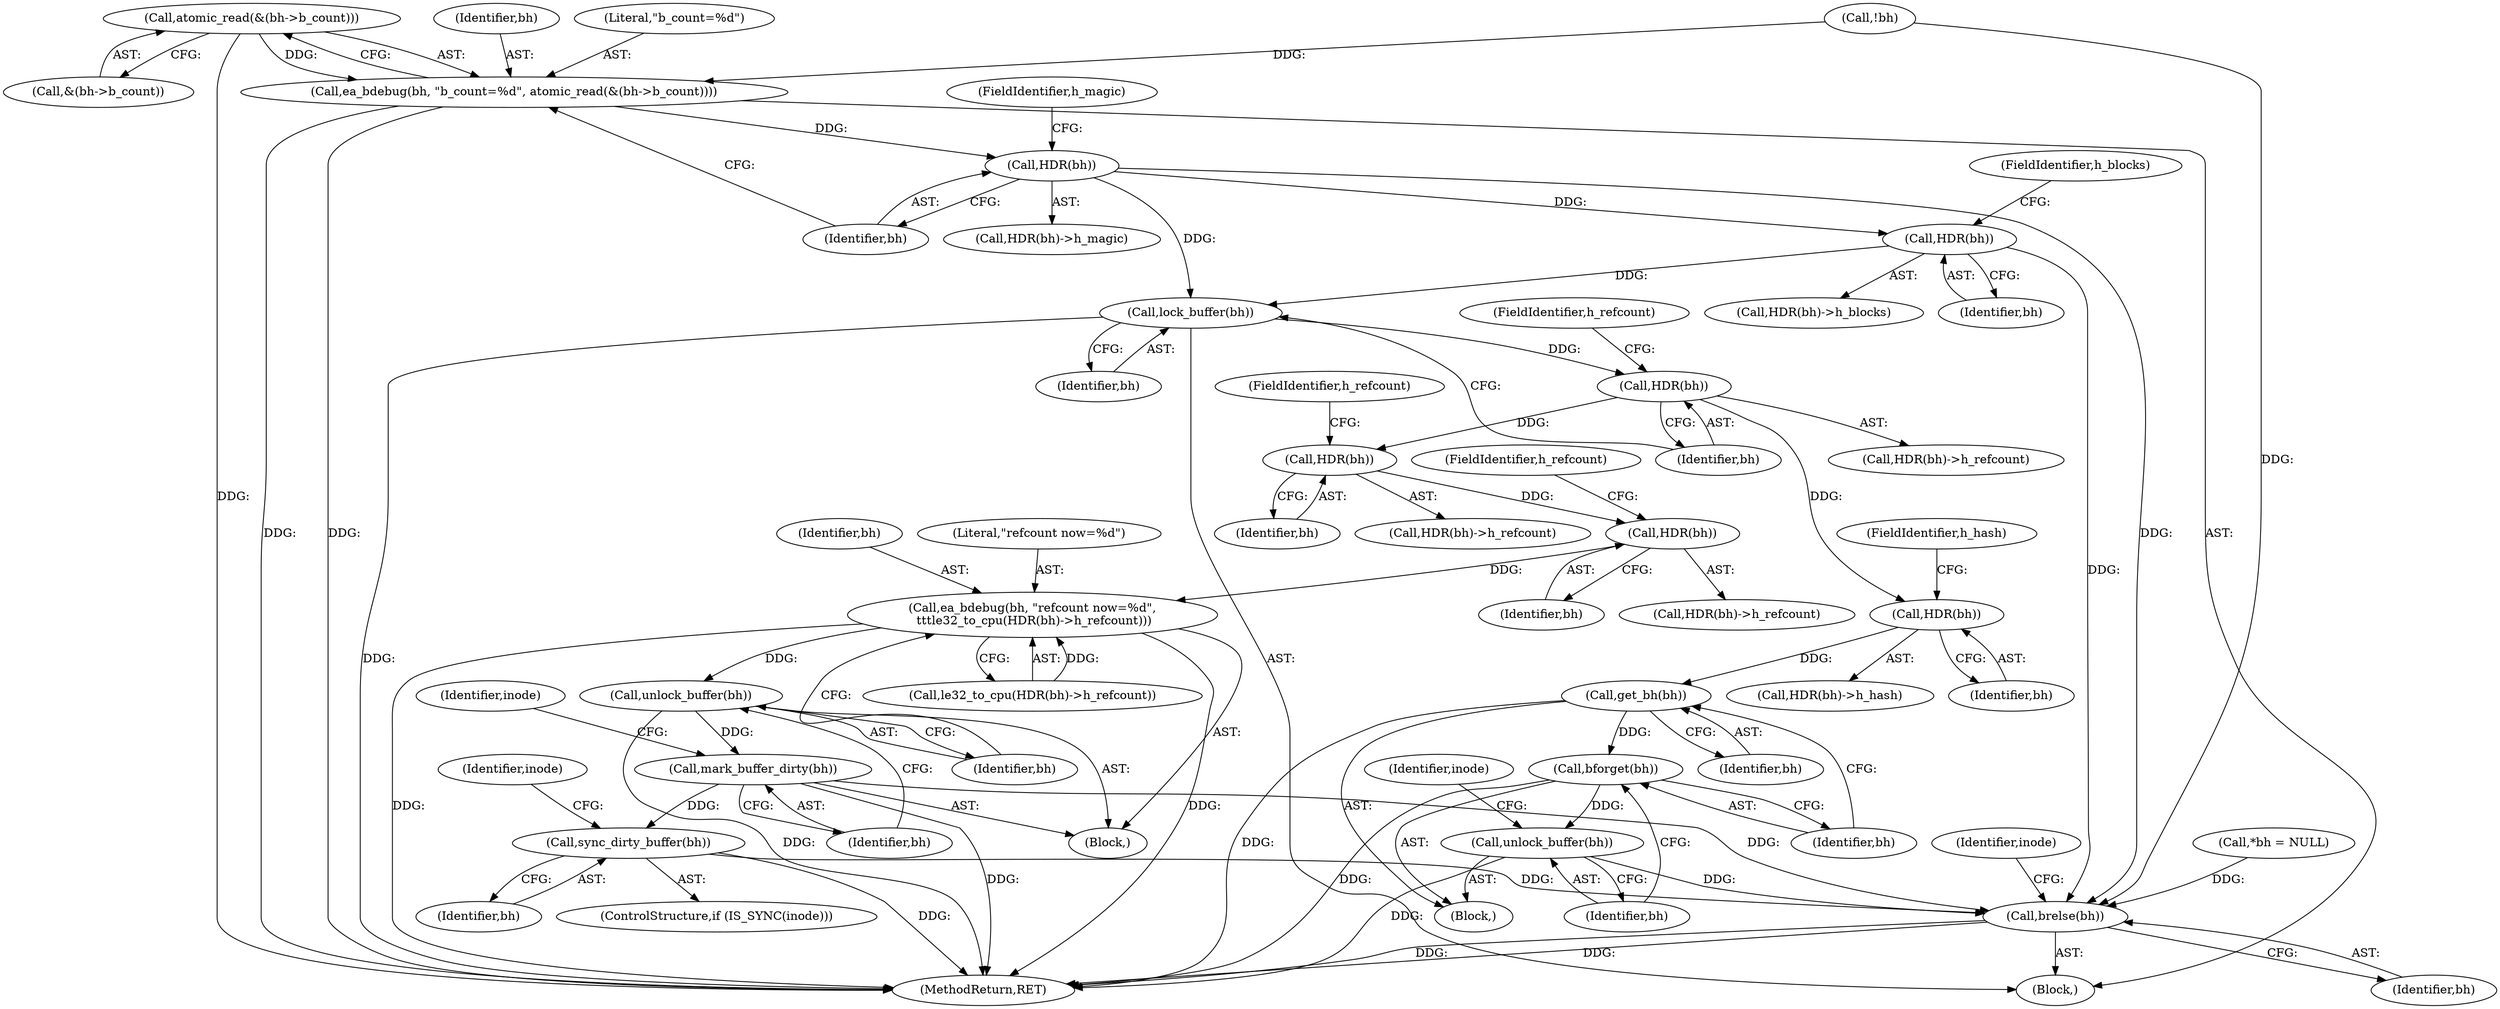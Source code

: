 digraph "0_linux_be0726d33cb8f411945884664924bed3cb8c70ee_6@API" {
"1000152" [label="(Call,atomic_read(&(bh->b_count)))"];
"1000149" [label="(Call,ea_bdebug(bh, \"b_count=%d\", atomic_read(&(bh->b_count))))"];
"1000161" [label="(Call,HDR(bh))"];
"1000168" [label="(Call,HDR(bh))"];
"1000188" [label="(Call,lock_buffer(bh))"];
"1000193" [label="(Call,HDR(bh))"];
"1000204" [label="(Call,HDR(bh))"];
"1000225" [label="(Call,get_bh(bh))"];
"1000227" [label="(Call,bforget(bh))"];
"1000229" [label="(Call,unlock_buffer(bh))"];
"1000268" [label="(Call,brelse(bh))"];
"1000236" [label="(Call,HDR(bh))"];
"1000246" [label="(Call,HDR(bh))"];
"1000241" [label="(Call,ea_bdebug(bh, \"refcount now=%d\",\n \t\t\tle32_to_cpu(HDR(bh)->h_refcount)))"];
"1000249" [label="(Call,unlock_buffer(bh))"];
"1000251" [label="(Call,mark_buffer_dirty(bh))"];
"1000256" [label="(Call,sync_dirty_buffer(bh))"];
"1000227" [label="(Call,bforget(bh))"];
"1000204" [label="(Call,HDR(bh))"];
"1000255" [label="(Identifier,inode)"];
"1000161" [label="(Call,HDR(bh))"];
"1000194" [label="(Identifier,bh)"];
"1000241" [label="(Call,ea_bdebug(bh, \"refcount now=%d\",\n \t\t\tle32_to_cpu(HDR(bh)->h_refcount)))"];
"1000192" [label="(Call,HDR(bh)->h_refcount)"];
"1000226" [label="(Identifier,bh)"];
"1000168" [label="(Call,HDR(bh))"];
"1000150" [label="(Identifier,bh)"];
"1000252" [label="(Identifier,bh)"];
"1000195" [label="(FieldIdentifier,h_refcount)"];
"1000203" [label="(Call,HDR(bh)->h_hash)"];
"1000264" [label="(Identifier,inode)"];
"1000152" [label="(Call,atomic_read(&(bh->b_count)))"];
"1000253" [label="(ControlStructure,if (IS_SYNC(inode)))"];
"1000247" [label="(Identifier,bh)"];
"1000230" [label="(Identifier,bh)"];
"1000257" [label="(Identifier,bh)"];
"1000198" [label="(Block,)"];
"1000251" [label="(Call,mark_buffer_dirty(bh))"];
"1000105" [label="(Call,*bh = NULL)"];
"1000162" [label="(Identifier,bh)"];
"1000269" [label="(Identifier,bh)"];
"1000256" [label="(Call,sync_dirty_buffer(bh))"];
"1000250" [label="(Identifier,bh)"];
"1000229" [label="(Call,unlock_buffer(bh))"];
"1000205" [label="(Identifier,bh)"];
"1000248" [label="(FieldIdentifier,h_refcount)"];
"1000259" [label="(Identifier,inode)"];
"1000236" [label="(Call,HDR(bh))"];
"1000244" [label="(Call,le32_to_cpu(HDR(bh)->h_refcount))"];
"1000189" [label="(Identifier,bh)"];
"1000249" [label="(Call,unlock_buffer(bh))"];
"1000170" [label="(FieldIdentifier,h_blocks)"];
"1000103" [label="(Block,)"];
"1000235" [label="(Call,HDR(bh)->h_refcount)"];
"1000245" [label="(Call,HDR(bh)->h_refcount)"];
"1000242" [label="(Identifier,bh)"];
"1000237" [label="(Identifier,bh)"];
"1000206" [label="(FieldIdentifier,h_hash)"];
"1000228" [label="(Identifier,bh)"];
"1000149" [label="(Call,ea_bdebug(bh, \"b_count=%d\", atomic_read(&(bh->b_count))))"];
"1000153" [label="(Call,&(bh->b_count))"];
"1000163" [label="(FieldIdentifier,h_magic)"];
"1000238" [label="(FieldIdentifier,h_refcount)"];
"1000132" [label="(Call,!bh)"];
"1000232" [label="(Block,)"];
"1000268" [label="(Call,brelse(bh))"];
"1000243" [label="(Literal,\"refcount now=%d\")"];
"1000225" [label="(Call,get_bh(bh))"];
"1000188" [label="(Call,lock_buffer(bh))"];
"1000160" [label="(Call,HDR(bh)->h_magic)"];
"1000246" [label="(Call,HDR(bh))"];
"1000193" [label="(Call,HDR(bh))"];
"1000167" [label="(Call,HDR(bh)->h_blocks)"];
"1000151" [label="(Literal,\"b_count=%d\")"];
"1000276" [label="(MethodReturn,RET)"];
"1000274" [label="(Identifier,inode)"];
"1000169" [label="(Identifier,bh)"];
"1000152" -> "1000149"  [label="AST: "];
"1000152" -> "1000153"  [label="CFG: "];
"1000153" -> "1000152"  [label="AST: "];
"1000149" -> "1000152"  [label="CFG: "];
"1000152" -> "1000276"  [label="DDG: "];
"1000152" -> "1000149"  [label="DDG: "];
"1000149" -> "1000103"  [label="AST: "];
"1000150" -> "1000149"  [label="AST: "];
"1000151" -> "1000149"  [label="AST: "];
"1000162" -> "1000149"  [label="CFG: "];
"1000149" -> "1000276"  [label="DDG: "];
"1000149" -> "1000276"  [label="DDG: "];
"1000132" -> "1000149"  [label="DDG: "];
"1000149" -> "1000161"  [label="DDG: "];
"1000161" -> "1000160"  [label="AST: "];
"1000161" -> "1000162"  [label="CFG: "];
"1000162" -> "1000161"  [label="AST: "];
"1000163" -> "1000161"  [label="CFG: "];
"1000161" -> "1000168"  [label="DDG: "];
"1000161" -> "1000188"  [label="DDG: "];
"1000161" -> "1000268"  [label="DDG: "];
"1000168" -> "1000167"  [label="AST: "];
"1000168" -> "1000169"  [label="CFG: "];
"1000169" -> "1000168"  [label="AST: "];
"1000170" -> "1000168"  [label="CFG: "];
"1000168" -> "1000188"  [label="DDG: "];
"1000168" -> "1000268"  [label="DDG: "];
"1000188" -> "1000103"  [label="AST: "];
"1000188" -> "1000189"  [label="CFG: "];
"1000189" -> "1000188"  [label="AST: "];
"1000194" -> "1000188"  [label="CFG: "];
"1000188" -> "1000276"  [label="DDG: "];
"1000188" -> "1000193"  [label="DDG: "];
"1000193" -> "1000192"  [label="AST: "];
"1000193" -> "1000194"  [label="CFG: "];
"1000194" -> "1000193"  [label="AST: "];
"1000195" -> "1000193"  [label="CFG: "];
"1000193" -> "1000204"  [label="DDG: "];
"1000193" -> "1000236"  [label="DDG: "];
"1000204" -> "1000203"  [label="AST: "];
"1000204" -> "1000205"  [label="CFG: "];
"1000205" -> "1000204"  [label="AST: "];
"1000206" -> "1000204"  [label="CFG: "];
"1000204" -> "1000225"  [label="DDG: "];
"1000225" -> "1000198"  [label="AST: "];
"1000225" -> "1000226"  [label="CFG: "];
"1000226" -> "1000225"  [label="AST: "];
"1000228" -> "1000225"  [label="CFG: "];
"1000225" -> "1000276"  [label="DDG: "];
"1000225" -> "1000227"  [label="DDG: "];
"1000227" -> "1000198"  [label="AST: "];
"1000227" -> "1000228"  [label="CFG: "];
"1000228" -> "1000227"  [label="AST: "];
"1000230" -> "1000227"  [label="CFG: "];
"1000227" -> "1000276"  [label="DDG: "];
"1000227" -> "1000229"  [label="DDG: "];
"1000229" -> "1000198"  [label="AST: "];
"1000229" -> "1000230"  [label="CFG: "];
"1000230" -> "1000229"  [label="AST: "];
"1000264" -> "1000229"  [label="CFG: "];
"1000229" -> "1000276"  [label="DDG: "];
"1000229" -> "1000268"  [label="DDG: "];
"1000268" -> "1000103"  [label="AST: "];
"1000268" -> "1000269"  [label="CFG: "];
"1000269" -> "1000268"  [label="AST: "];
"1000274" -> "1000268"  [label="CFG: "];
"1000268" -> "1000276"  [label="DDG: "];
"1000268" -> "1000276"  [label="DDG: "];
"1000251" -> "1000268"  [label="DDG: "];
"1000132" -> "1000268"  [label="DDG: "];
"1000256" -> "1000268"  [label="DDG: "];
"1000105" -> "1000268"  [label="DDG: "];
"1000236" -> "1000235"  [label="AST: "];
"1000236" -> "1000237"  [label="CFG: "];
"1000237" -> "1000236"  [label="AST: "];
"1000238" -> "1000236"  [label="CFG: "];
"1000236" -> "1000246"  [label="DDG: "];
"1000246" -> "1000245"  [label="AST: "];
"1000246" -> "1000247"  [label="CFG: "];
"1000247" -> "1000246"  [label="AST: "];
"1000248" -> "1000246"  [label="CFG: "];
"1000246" -> "1000241"  [label="DDG: "];
"1000241" -> "1000232"  [label="AST: "];
"1000241" -> "1000244"  [label="CFG: "];
"1000242" -> "1000241"  [label="AST: "];
"1000243" -> "1000241"  [label="AST: "];
"1000244" -> "1000241"  [label="AST: "];
"1000250" -> "1000241"  [label="CFG: "];
"1000241" -> "1000276"  [label="DDG: "];
"1000241" -> "1000276"  [label="DDG: "];
"1000244" -> "1000241"  [label="DDG: "];
"1000241" -> "1000249"  [label="DDG: "];
"1000249" -> "1000232"  [label="AST: "];
"1000249" -> "1000250"  [label="CFG: "];
"1000250" -> "1000249"  [label="AST: "];
"1000252" -> "1000249"  [label="CFG: "];
"1000249" -> "1000276"  [label="DDG: "];
"1000249" -> "1000251"  [label="DDG: "];
"1000251" -> "1000232"  [label="AST: "];
"1000251" -> "1000252"  [label="CFG: "];
"1000252" -> "1000251"  [label="AST: "];
"1000255" -> "1000251"  [label="CFG: "];
"1000251" -> "1000276"  [label="DDG: "];
"1000251" -> "1000256"  [label="DDG: "];
"1000256" -> "1000253"  [label="AST: "];
"1000256" -> "1000257"  [label="CFG: "];
"1000257" -> "1000256"  [label="AST: "];
"1000259" -> "1000256"  [label="CFG: "];
"1000256" -> "1000276"  [label="DDG: "];
}
